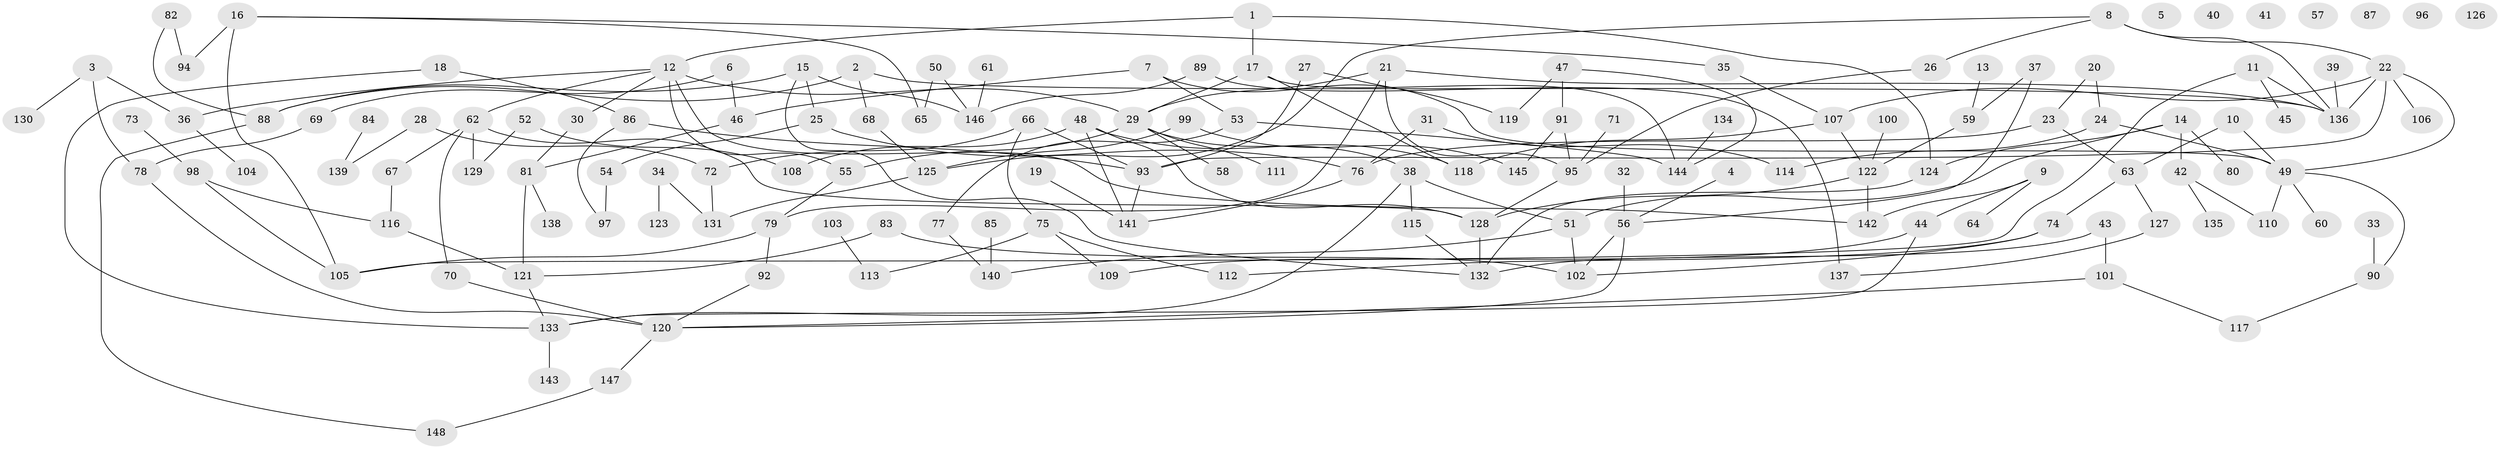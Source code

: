 // Generated by graph-tools (version 1.1) at 2025/25/03/09/25 03:25:22]
// undirected, 148 vertices, 192 edges
graph export_dot {
graph [start="1"]
  node [color=gray90,style=filled];
  1;
  2;
  3;
  4;
  5;
  6;
  7;
  8;
  9;
  10;
  11;
  12;
  13;
  14;
  15;
  16;
  17;
  18;
  19;
  20;
  21;
  22;
  23;
  24;
  25;
  26;
  27;
  28;
  29;
  30;
  31;
  32;
  33;
  34;
  35;
  36;
  37;
  38;
  39;
  40;
  41;
  42;
  43;
  44;
  45;
  46;
  47;
  48;
  49;
  50;
  51;
  52;
  53;
  54;
  55;
  56;
  57;
  58;
  59;
  60;
  61;
  62;
  63;
  64;
  65;
  66;
  67;
  68;
  69;
  70;
  71;
  72;
  73;
  74;
  75;
  76;
  77;
  78;
  79;
  80;
  81;
  82;
  83;
  84;
  85;
  86;
  87;
  88;
  89;
  90;
  91;
  92;
  93;
  94;
  95;
  96;
  97;
  98;
  99;
  100;
  101;
  102;
  103;
  104;
  105;
  106;
  107;
  108;
  109;
  110;
  111;
  112;
  113;
  114;
  115;
  116;
  117;
  118;
  119;
  120;
  121;
  122;
  123;
  124;
  125;
  126;
  127;
  128;
  129;
  130;
  131;
  132;
  133;
  134;
  135;
  136;
  137;
  138;
  139;
  140;
  141;
  142;
  143;
  144;
  145;
  146;
  147;
  148;
  1 -- 12;
  1 -- 17;
  1 -- 124;
  2 -- 68;
  2 -- 88;
  2 -- 136;
  3 -- 36;
  3 -- 78;
  3 -- 130;
  4 -- 56;
  6 -- 46;
  6 -- 69;
  7 -- 46;
  7 -- 49;
  7 -- 53;
  8 -- 22;
  8 -- 26;
  8 -- 125;
  8 -- 136;
  9 -- 44;
  9 -- 64;
  9 -- 142;
  10 -- 49;
  10 -- 63;
  11 -- 45;
  11 -- 105;
  11 -- 136;
  12 -- 29;
  12 -- 30;
  12 -- 36;
  12 -- 55;
  12 -- 62;
  12 -- 142;
  13 -- 59;
  14 -- 42;
  14 -- 51;
  14 -- 80;
  14 -- 124;
  15 -- 25;
  15 -- 88;
  15 -- 132;
  15 -- 146;
  16 -- 35;
  16 -- 65;
  16 -- 94;
  16 -- 105;
  17 -- 29;
  17 -- 118;
  17 -- 144;
  18 -- 86;
  18 -- 133;
  19 -- 141;
  20 -- 23;
  20 -- 24;
  21 -- 29;
  21 -- 79;
  21 -- 95;
  21 -- 136;
  22 -- 49;
  22 -- 93;
  22 -- 106;
  22 -- 107;
  22 -- 136;
  23 -- 63;
  23 -- 76;
  24 -- 49;
  24 -- 114;
  25 -- 54;
  25 -- 76;
  26 -- 95;
  27 -- 93;
  27 -- 119;
  28 -- 72;
  28 -- 139;
  29 -- 38;
  29 -- 55;
  29 -- 58;
  29 -- 111;
  30 -- 81;
  31 -- 76;
  31 -- 114;
  32 -- 56;
  33 -- 90;
  34 -- 123;
  34 -- 131;
  35 -- 107;
  36 -- 104;
  37 -- 56;
  37 -- 59;
  38 -- 51;
  38 -- 115;
  38 -- 133;
  39 -- 136;
  42 -- 110;
  42 -- 135;
  43 -- 101;
  43 -- 132;
  44 -- 109;
  44 -- 133;
  46 -- 81;
  47 -- 91;
  47 -- 119;
  47 -- 144;
  48 -- 108;
  48 -- 118;
  48 -- 128;
  48 -- 141;
  49 -- 60;
  49 -- 90;
  49 -- 110;
  50 -- 65;
  50 -- 146;
  51 -- 102;
  51 -- 140;
  52 -- 108;
  52 -- 129;
  53 -- 77;
  53 -- 144;
  54 -- 97;
  55 -- 79;
  56 -- 102;
  56 -- 120;
  59 -- 122;
  61 -- 146;
  62 -- 67;
  62 -- 70;
  62 -- 128;
  62 -- 129;
  63 -- 74;
  63 -- 127;
  66 -- 72;
  66 -- 75;
  66 -- 93;
  67 -- 116;
  68 -- 125;
  69 -- 78;
  70 -- 120;
  71 -- 95;
  72 -- 131;
  73 -- 98;
  74 -- 102;
  74 -- 112;
  75 -- 109;
  75 -- 112;
  75 -- 113;
  76 -- 141;
  77 -- 140;
  78 -- 120;
  79 -- 92;
  79 -- 105;
  81 -- 121;
  81 -- 138;
  82 -- 88;
  82 -- 94;
  83 -- 102;
  83 -- 121;
  84 -- 139;
  85 -- 140;
  86 -- 93;
  86 -- 97;
  88 -- 148;
  89 -- 137;
  89 -- 146;
  90 -- 117;
  91 -- 95;
  91 -- 145;
  92 -- 120;
  93 -- 141;
  95 -- 128;
  98 -- 105;
  98 -- 116;
  99 -- 125;
  99 -- 145;
  100 -- 122;
  101 -- 117;
  101 -- 120;
  103 -- 113;
  107 -- 118;
  107 -- 122;
  115 -- 132;
  116 -- 121;
  120 -- 147;
  121 -- 133;
  122 -- 128;
  122 -- 142;
  124 -- 132;
  125 -- 131;
  127 -- 137;
  128 -- 132;
  133 -- 143;
  134 -- 144;
  147 -- 148;
}
